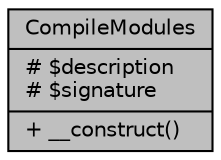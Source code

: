 digraph "CompileModules"
{
 // LATEX_PDF_SIZE
  bgcolor="transparent";
  edge [fontname="Helvetica",fontsize="10",labelfontname="Helvetica",labelfontsize="10"];
  node [fontname="Helvetica",fontsize="10",shape=record];
  Node1 [label="{CompileModules\n|# $description\l# $signature\l|+ __construct()\l}",height=0.2,width=0.4,color="black", fillcolor="grey75", style="filled", fontcolor="black",tooltip="Gestiona las instrucciones necesarias para ejecutar los comandos para la compilación de archivos."];
}
